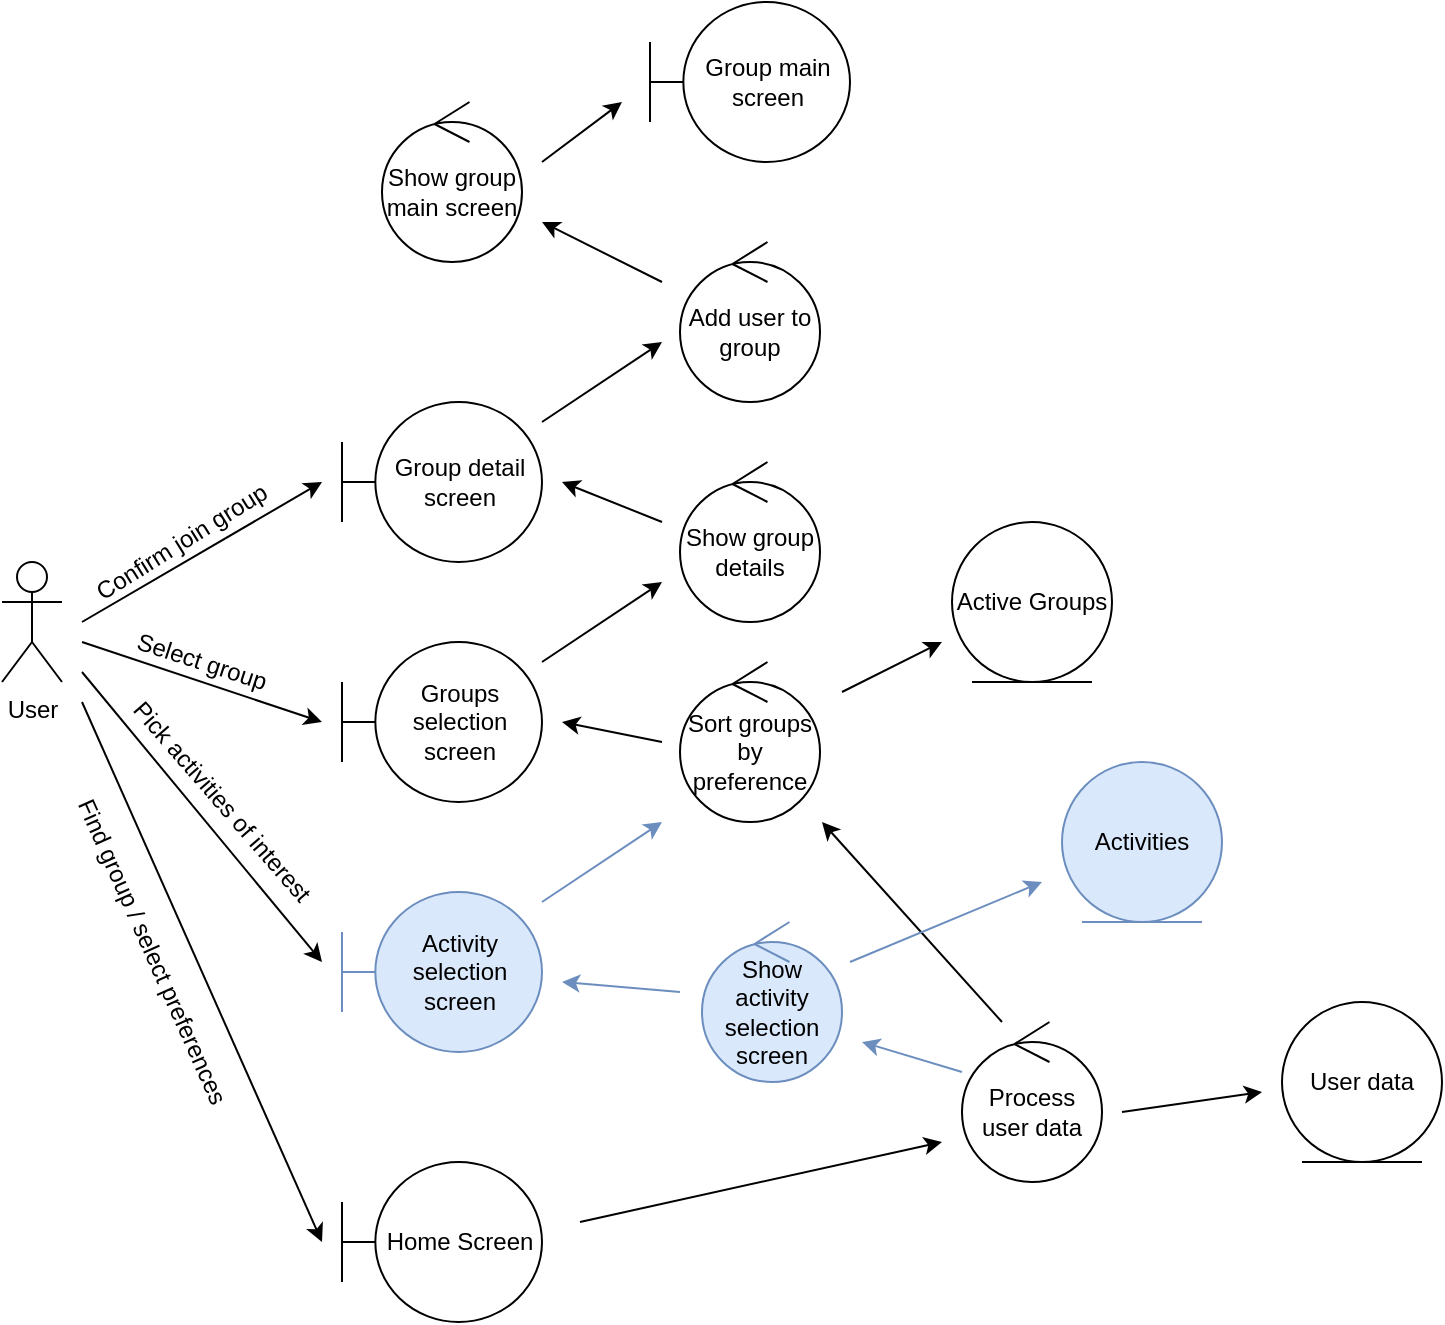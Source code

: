 <mxfile version="17.5.0" type="device"><diagram id="a7PF2z_OQ7AgBUTdYvY-" name="Page-1"><mxGraphModel dx="1381" dy="764" grid="1" gridSize="10" guides="1" tooltips="1" connect="1" arrows="1" fold="1" page="1" pageScale="1" pageWidth="827" pageHeight="1169" math="0" shadow="0"><root><mxCell id="0"/><mxCell id="1" parent="0"/><mxCell id="zdYyH4hTOo70qXRJR9w0-1" value="User" style="shape=umlActor;verticalLabelPosition=bottom;verticalAlign=top;html=1;outlineConnect=0;" vertex="1" parent="1"><mxGeometry x="40" y="340" width="30" height="60" as="geometry"/></mxCell><mxCell id="zdYyH4hTOo70qXRJR9w0-3" value="Home Screen" style="shape=umlBoundary;whiteSpace=wrap;html=1;" vertex="1" parent="1"><mxGeometry x="210" y="640" width="100" height="80" as="geometry"/></mxCell><mxCell id="zdYyH4hTOo70qXRJR9w0-4" value="Groups selection screen" style="shape=umlBoundary;whiteSpace=wrap;html=1;" vertex="1" parent="1"><mxGeometry x="210" y="380" width="100" height="80" as="geometry"/></mxCell><mxCell id="zdYyH4hTOo70qXRJR9w0-5" value="Process user data" style="ellipse;shape=umlControl;whiteSpace=wrap;html=1;" vertex="1" parent="1"><mxGeometry x="520" y="570" width="70" height="80" as="geometry"/></mxCell><mxCell id="zdYyH4hTOo70qXRJR9w0-6" value="Sort groups by preference" style="ellipse;shape=umlControl;whiteSpace=wrap;html=1;" vertex="1" parent="1"><mxGeometry x="379" y="390" width="70" height="80" as="geometry"/></mxCell><mxCell id="zdYyH4hTOo70qXRJR9w0-7" value="Add user to group" style="ellipse;shape=umlControl;whiteSpace=wrap;html=1;" vertex="1" parent="1"><mxGeometry x="379" y="180" width="70" height="80" as="geometry"/></mxCell><mxCell id="zdYyH4hTOo70qXRJR9w0-8" value="Show group details" style="ellipse;shape=umlControl;whiteSpace=wrap;html=1;" vertex="1" parent="1"><mxGeometry x="379" y="290" width="70" height="80" as="geometry"/></mxCell><mxCell id="zdYyH4hTOo70qXRJR9w0-9" value="Group detail screen" style="shape=umlBoundary;whiteSpace=wrap;html=1;" vertex="1" parent="1"><mxGeometry x="210" y="260" width="100" height="80" as="geometry"/></mxCell><mxCell id="zdYyH4hTOo70qXRJR9w0-10" value="Group main screen" style="shape=umlBoundary;whiteSpace=wrap;html=1;" vertex="1" parent="1"><mxGeometry x="364" y="60" width="100" height="80" as="geometry"/></mxCell><mxCell id="zdYyH4hTOo70qXRJR9w0-11" value="Show group main screen" style="ellipse;shape=umlControl;whiteSpace=wrap;html=1;" vertex="1" parent="1"><mxGeometry x="230" y="110" width="70" height="80" as="geometry"/></mxCell><mxCell id="zdYyH4hTOo70qXRJR9w0-12" value="" style="endArrow=classic;html=1;rounded=0;" edge="1" parent="1"><mxGeometry width="50" height="50" relative="1" as="geometry"><mxPoint x="80" y="410" as="sourcePoint"/><mxPoint x="200" y="680" as="targetPoint"/></mxGeometry></mxCell><mxCell id="zdYyH4hTOo70qXRJR9w0-14" value="Find group / select preferences" style="text;html=1;strokeColor=none;fillColor=none;align=center;verticalAlign=middle;whiteSpace=wrap;rounded=0;rotation=66;" vertex="1" parent="1"><mxGeometry x="30" y="520" width="170" height="30" as="geometry"/></mxCell><mxCell id="zdYyH4hTOo70qXRJR9w0-15" value="" style="endArrow=classic;html=1;rounded=0;" edge="1" parent="1"><mxGeometry width="50" height="50" relative="1" as="geometry"><mxPoint x="329" y="670" as="sourcePoint"/><mxPoint x="510" y="630" as="targetPoint"/></mxGeometry></mxCell><mxCell id="zdYyH4hTOo70qXRJR9w0-16" value="" style="endArrow=classic;html=1;rounded=0;fillColor=#dae8fc;strokeColor=#6c8ebf;" edge="1" parent="1"><mxGeometry width="50" height="50" relative="1" as="geometry"><mxPoint x="520" y="595" as="sourcePoint"/><mxPoint x="470" y="580" as="targetPoint"/></mxGeometry></mxCell><mxCell id="zdYyH4hTOo70qXRJR9w0-17" value="Show activity selection screen" style="ellipse;shape=umlControl;whiteSpace=wrap;html=1;fillColor=#dae8fc;strokeColor=#6c8ebf;" vertex="1" parent="1"><mxGeometry x="390" y="520" width="70" height="80" as="geometry"/></mxCell><mxCell id="zdYyH4hTOo70qXRJR9w0-18" value="Activity selection screen" style="shape=umlBoundary;whiteSpace=wrap;html=1;fillColor=#dae8fc;strokeColor=#6c8ebf;" vertex="1" parent="1"><mxGeometry x="210" y="505" width="100" height="80" as="geometry"/></mxCell><mxCell id="zdYyH4hTOo70qXRJR9w0-19" value="" style="endArrow=classic;html=1;rounded=0;fillColor=#dae8fc;strokeColor=#6c8ebf;" edge="1" parent="1"><mxGeometry width="50" height="50" relative="1" as="geometry"><mxPoint x="379" y="555" as="sourcePoint"/><mxPoint x="320" y="550" as="targetPoint"/></mxGeometry></mxCell><mxCell id="zdYyH4hTOo70qXRJR9w0-20" value="" style="endArrow=classic;html=1;rounded=0;fillColor=#dae8fc;strokeColor=#6c8ebf;" edge="1" parent="1"><mxGeometry width="50" height="50" relative="1" as="geometry"><mxPoint x="310" y="510" as="sourcePoint"/><mxPoint x="370" y="470" as="targetPoint"/></mxGeometry></mxCell><mxCell id="zdYyH4hTOo70qXRJR9w0-21" value="" style="endArrow=classic;html=1;rounded=0;" edge="1" parent="1"><mxGeometry width="50" height="50" relative="1" as="geometry"><mxPoint x="540" y="570" as="sourcePoint"/><mxPoint x="450" y="470" as="targetPoint"/></mxGeometry></mxCell><mxCell id="zdYyH4hTOo70qXRJR9w0-22" value="" style="endArrow=classic;html=1;rounded=0;" edge="1" parent="1"><mxGeometry width="50" height="50" relative="1" as="geometry"><mxPoint x="80" y="395" as="sourcePoint"/><mxPoint x="200" y="540" as="targetPoint"/></mxGeometry></mxCell><mxCell id="zdYyH4hTOo70qXRJR9w0-23" value="" style="endArrow=classic;html=1;rounded=0;" edge="1" parent="1"><mxGeometry width="50" height="50" relative="1" as="geometry"><mxPoint x="80" y="380" as="sourcePoint"/><mxPoint x="200" y="420" as="targetPoint"/></mxGeometry></mxCell><mxCell id="zdYyH4hTOo70qXRJR9w0-24" value="" style="endArrow=classic;html=1;rounded=0;" edge="1" parent="1"><mxGeometry width="50" height="50" relative="1" as="geometry"><mxPoint x="80" y="370" as="sourcePoint"/><mxPoint x="200" y="300" as="targetPoint"/></mxGeometry></mxCell><mxCell id="zdYyH4hTOo70qXRJR9w0-26" value="" style="endArrow=classic;html=1;rounded=0;" edge="1" parent="1"><mxGeometry width="50" height="50" relative="1" as="geometry"><mxPoint x="370" y="430" as="sourcePoint"/><mxPoint x="320" y="420" as="targetPoint"/></mxGeometry></mxCell><mxCell id="zdYyH4hTOo70qXRJR9w0-27" value="" style="endArrow=classic;html=1;rounded=0;" edge="1" parent="1"><mxGeometry width="50" height="50" relative="1" as="geometry"><mxPoint x="310" y="390" as="sourcePoint"/><mxPoint x="370" y="350" as="targetPoint"/></mxGeometry></mxCell><mxCell id="zdYyH4hTOo70qXRJR9w0-28" value="" style="endArrow=classic;html=1;rounded=0;" edge="1" parent="1"><mxGeometry width="50" height="50" relative="1" as="geometry"><mxPoint x="370" y="320" as="sourcePoint"/><mxPoint x="320" y="300" as="targetPoint"/></mxGeometry></mxCell><mxCell id="zdYyH4hTOo70qXRJR9w0-29" value="" style="endArrow=classic;html=1;rounded=0;" edge="1" parent="1"><mxGeometry width="50" height="50" relative="1" as="geometry"><mxPoint x="310" y="270" as="sourcePoint"/><mxPoint x="370" y="230" as="targetPoint"/></mxGeometry></mxCell><mxCell id="zdYyH4hTOo70qXRJR9w0-30" value="" style="endArrow=classic;html=1;rounded=0;" edge="1" parent="1"><mxGeometry width="50" height="50" relative="1" as="geometry"><mxPoint x="370" y="200" as="sourcePoint"/><mxPoint x="310" y="170" as="targetPoint"/></mxGeometry></mxCell><mxCell id="zdYyH4hTOo70qXRJR9w0-31" value="" style="endArrow=classic;html=1;rounded=0;" edge="1" parent="1"><mxGeometry width="50" height="50" relative="1" as="geometry"><mxPoint x="310" y="140" as="sourcePoint"/><mxPoint x="350" y="110" as="targetPoint"/></mxGeometry></mxCell><mxCell id="zdYyH4hTOo70qXRJR9w0-32" value="Pick activities of interest" style="text;html=1;strokeColor=none;fillColor=none;align=center;verticalAlign=middle;whiteSpace=wrap;rounded=0;rotation=49;" vertex="1" parent="1"><mxGeometry x="80" y="450" width="140" height="20" as="geometry"/></mxCell><mxCell id="zdYyH4hTOo70qXRJR9w0-33" value="Select group" style="text;html=1;strokeColor=none;fillColor=none;align=center;verticalAlign=middle;whiteSpace=wrap;rounded=0;rotation=18;" vertex="1" parent="1"><mxGeometry x="90" y="380" width="100" height="20" as="geometry"/></mxCell><mxCell id="zdYyH4hTOo70qXRJR9w0-34" value="Confirm join group" style="text;html=1;strokeColor=none;fillColor=none;align=center;verticalAlign=middle;whiteSpace=wrap;rounded=0;rotation=-32;" vertex="1" parent="1"><mxGeometry x="70" y="320" width="120" height="20" as="geometry"/></mxCell><mxCell id="zdYyH4hTOo70qXRJR9w0-35" value="User data" style="ellipse;shape=umlEntity;whiteSpace=wrap;html=1;" vertex="1" parent="1"><mxGeometry x="680" y="560" width="80" height="80" as="geometry"/></mxCell><mxCell id="zdYyH4hTOo70qXRJR9w0-36" value="Activities" style="ellipse;shape=umlEntity;whiteSpace=wrap;html=1;fillColor=#dae8fc;strokeColor=#6c8ebf;" vertex="1" parent="1"><mxGeometry x="570" y="440" width="80" height="80" as="geometry"/></mxCell><mxCell id="zdYyH4hTOo70qXRJR9w0-37" value="Active Groups" style="ellipse;shape=umlEntity;whiteSpace=wrap;html=1;" vertex="1" parent="1"><mxGeometry x="515" y="320" width="80" height="80" as="geometry"/></mxCell><mxCell id="zdYyH4hTOo70qXRJR9w0-38" value="" style="endArrow=classic;html=1;rounded=0;fillColor=#dae8fc;strokeColor=#6c8ebf;" edge="1" parent="1"><mxGeometry width="50" height="50" relative="1" as="geometry"><mxPoint x="464" y="540" as="sourcePoint"/><mxPoint x="560" y="500" as="targetPoint"/></mxGeometry></mxCell><mxCell id="zdYyH4hTOo70qXRJR9w0-39" value="" style="endArrow=classic;html=1;rounded=0;" edge="1" parent="1"><mxGeometry width="50" height="50" relative="1" as="geometry"><mxPoint x="600" y="615" as="sourcePoint"/><mxPoint x="670" y="605" as="targetPoint"/></mxGeometry></mxCell><mxCell id="zdYyH4hTOo70qXRJR9w0-40" value="" style="endArrow=classic;html=1;rounded=0;" edge="1" parent="1"><mxGeometry width="50" height="50" relative="1" as="geometry"><mxPoint x="460" y="405" as="sourcePoint"/><mxPoint x="510" y="380" as="targetPoint"/></mxGeometry></mxCell></root></mxGraphModel></diagram></mxfile>